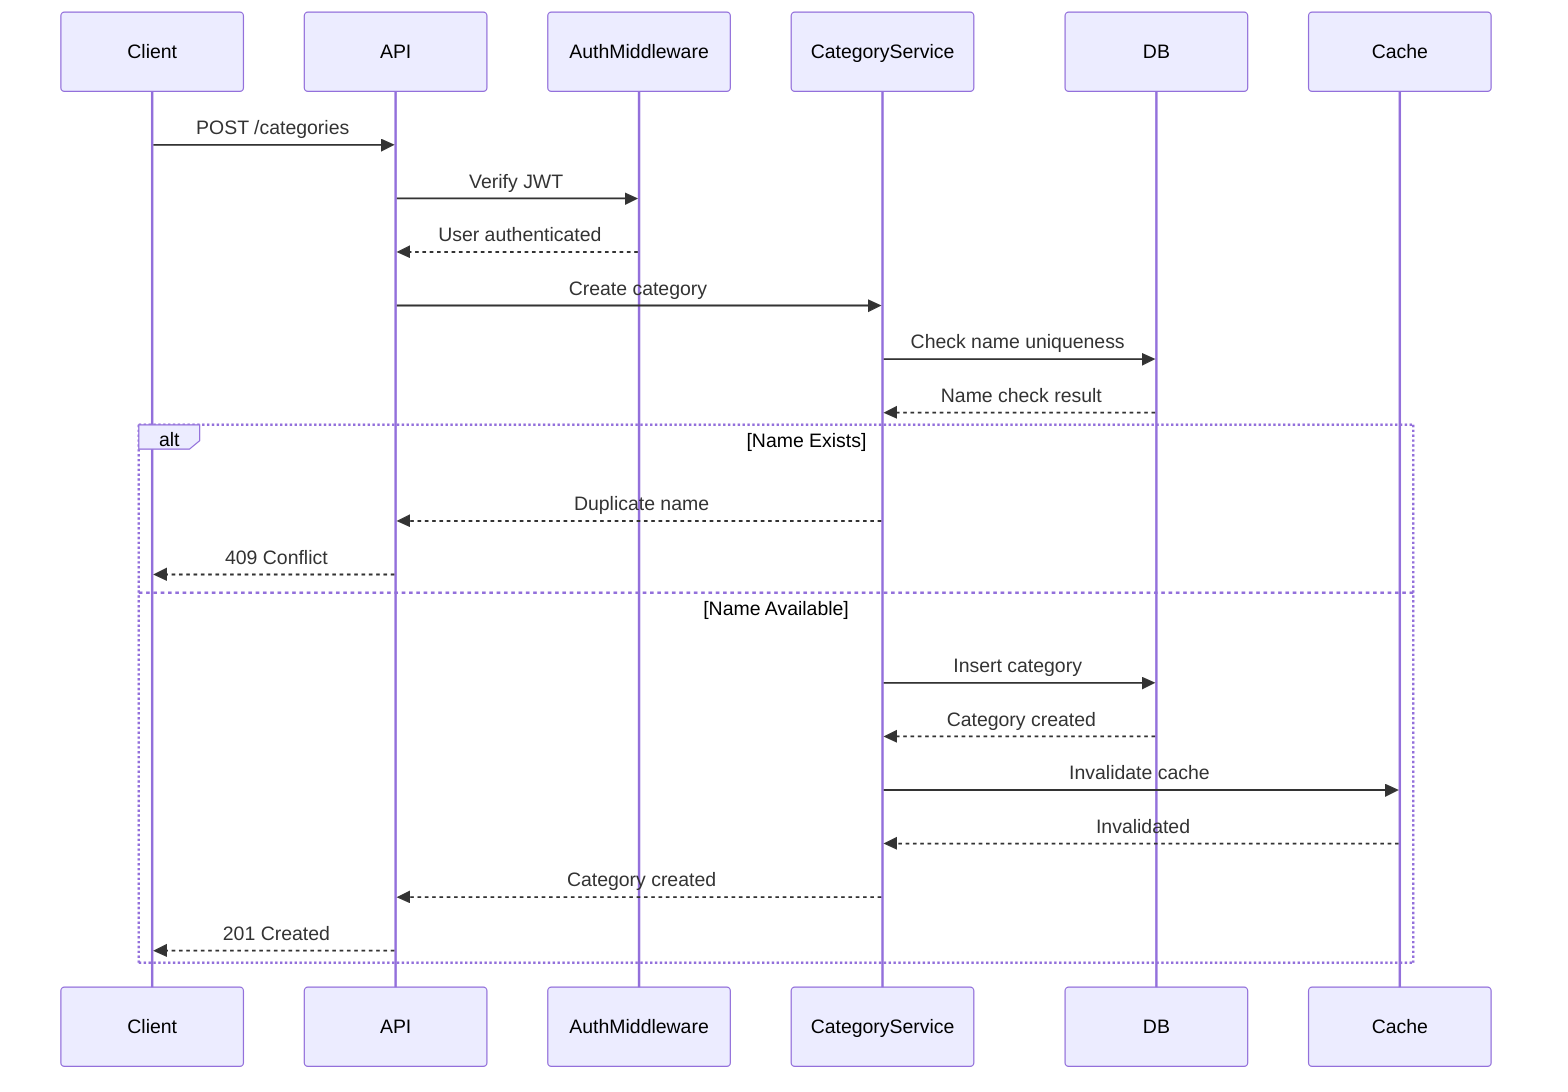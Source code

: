 sequenceDiagram
    participant Client
    participant API
    participant AuthMiddleware
    participant CategoryService
    participant DB
    
    Client->>API: POST /categories
    API->>AuthMiddleware: Verify JWT
    AuthMiddleware-->>API: User authenticated
    API->>CategoryService: Create category
    CategoryService->>DB: Check name uniqueness
    DB-->>CategoryService: Name check result
    alt Name Exists
        CategoryService-->>API: Duplicate name
        API-->>Client: 409 Conflict
    else Name Available
        CategoryService->>DB: Insert category
        DB-->>CategoryService: Category created
        CategoryService->>Cache: Invalidate cache
        Cache-->>CategoryService: Invalidated
        CategoryService-->>API: Category created
        API-->>Client: 201 Created
    end
